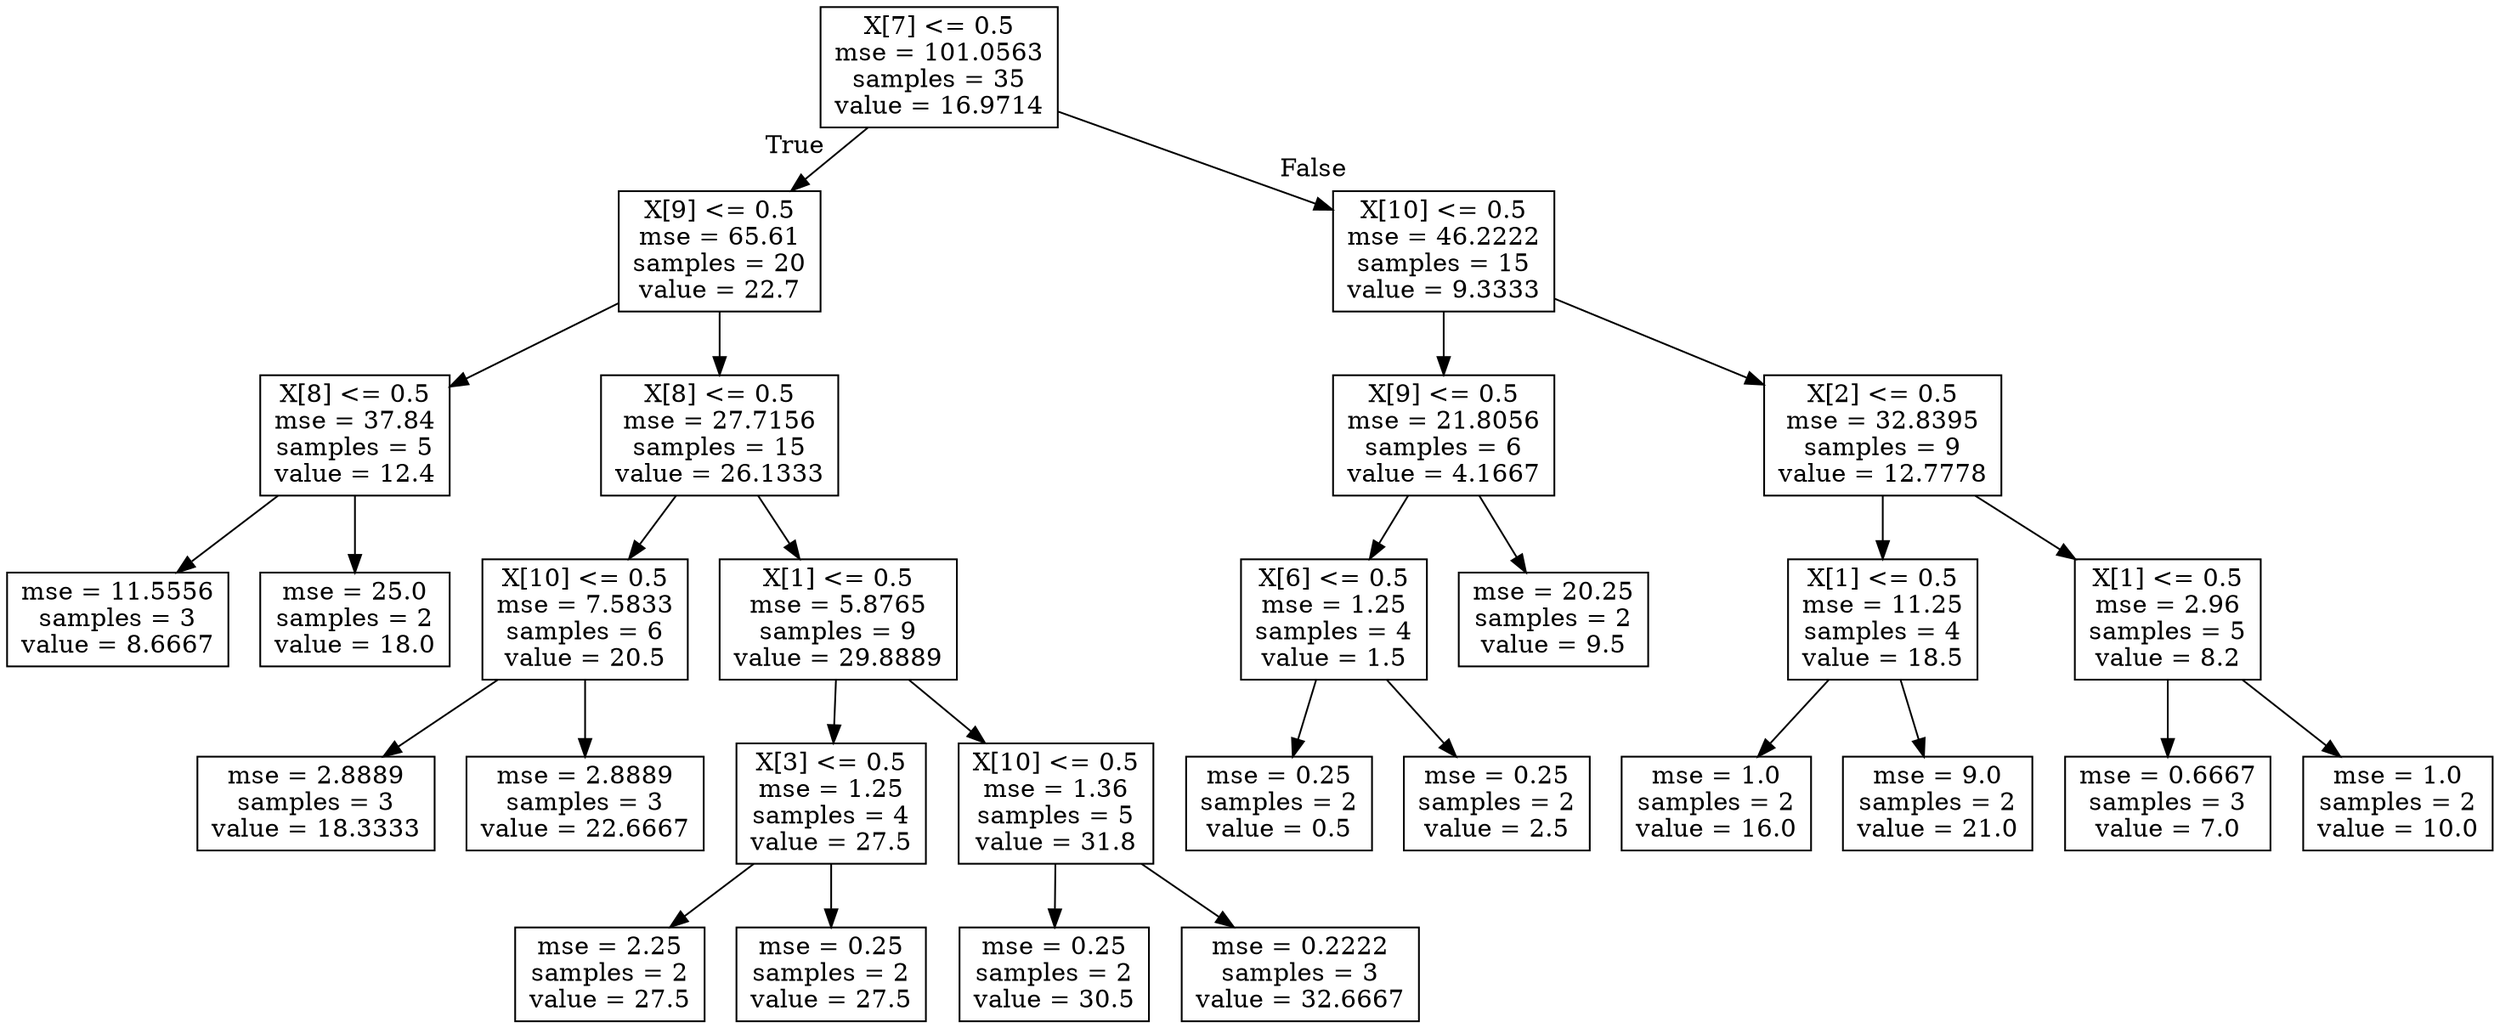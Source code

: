 digraph Tree {
node [shape=box] ;
0 [label="X[7] <= 0.5\nmse = 101.0563\nsamples = 35\nvalue = 16.9714"] ;
1 [label="X[9] <= 0.5\nmse = 65.61\nsamples = 20\nvalue = 22.7"] ;
0 -> 1 [labeldistance=2.5, labelangle=45, headlabel="True"] ;
2 [label="X[8] <= 0.5\nmse = 37.84\nsamples = 5\nvalue = 12.4"] ;
1 -> 2 ;
3 [label="mse = 11.5556\nsamples = 3\nvalue = 8.6667"] ;
2 -> 3 ;
4 [label="mse = 25.0\nsamples = 2\nvalue = 18.0"] ;
2 -> 4 ;
5 [label="X[8] <= 0.5\nmse = 27.7156\nsamples = 15\nvalue = 26.1333"] ;
1 -> 5 ;
6 [label="X[10] <= 0.5\nmse = 7.5833\nsamples = 6\nvalue = 20.5"] ;
5 -> 6 ;
7 [label="mse = 2.8889\nsamples = 3\nvalue = 18.3333"] ;
6 -> 7 ;
8 [label="mse = 2.8889\nsamples = 3\nvalue = 22.6667"] ;
6 -> 8 ;
9 [label="X[1] <= 0.5\nmse = 5.8765\nsamples = 9\nvalue = 29.8889"] ;
5 -> 9 ;
10 [label="X[3] <= 0.5\nmse = 1.25\nsamples = 4\nvalue = 27.5"] ;
9 -> 10 ;
11 [label="mse = 2.25\nsamples = 2\nvalue = 27.5"] ;
10 -> 11 ;
12 [label="mse = 0.25\nsamples = 2\nvalue = 27.5"] ;
10 -> 12 ;
13 [label="X[10] <= 0.5\nmse = 1.36\nsamples = 5\nvalue = 31.8"] ;
9 -> 13 ;
14 [label="mse = 0.25\nsamples = 2\nvalue = 30.5"] ;
13 -> 14 ;
15 [label="mse = 0.2222\nsamples = 3\nvalue = 32.6667"] ;
13 -> 15 ;
16 [label="X[10] <= 0.5\nmse = 46.2222\nsamples = 15\nvalue = 9.3333"] ;
0 -> 16 [labeldistance=2.5, labelangle=-45, headlabel="False"] ;
17 [label="X[9] <= 0.5\nmse = 21.8056\nsamples = 6\nvalue = 4.1667"] ;
16 -> 17 ;
18 [label="X[6] <= 0.5\nmse = 1.25\nsamples = 4\nvalue = 1.5"] ;
17 -> 18 ;
19 [label="mse = 0.25\nsamples = 2\nvalue = 0.5"] ;
18 -> 19 ;
20 [label="mse = 0.25\nsamples = 2\nvalue = 2.5"] ;
18 -> 20 ;
21 [label="mse = 20.25\nsamples = 2\nvalue = 9.5"] ;
17 -> 21 ;
22 [label="X[2] <= 0.5\nmse = 32.8395\nsamples = 9\nvalue = 12.7778"] ;
16 -> 22 ;
23 [label="X[1] <= 0.5\nmse = 11.25\nsamples = 4\nvalue = 18.5"] ;
22 -> 23 ;
24 [label="mse = 1.0\nsamples = 2\nvalue = 16.0"] ;
23 -> 24 ;
25 [label="mse = 9.0\nsamples = 2\nvalue = 21.0"] ;
23 -> 25 ;
26 [label="X[1] <= 0.5\nmse = 2.96\nsamples = 5\nvalue = 8.2"] ;
22 -> 26 ;
27 [label="mse = 0.6667\nsamples = 3\nvalue = 7.0"] ;
26 -> 27 ;
28 [label="mse = 1.0\nsamples = 2\nvalue = 10.0"] ;
26 -> 28 ;
}